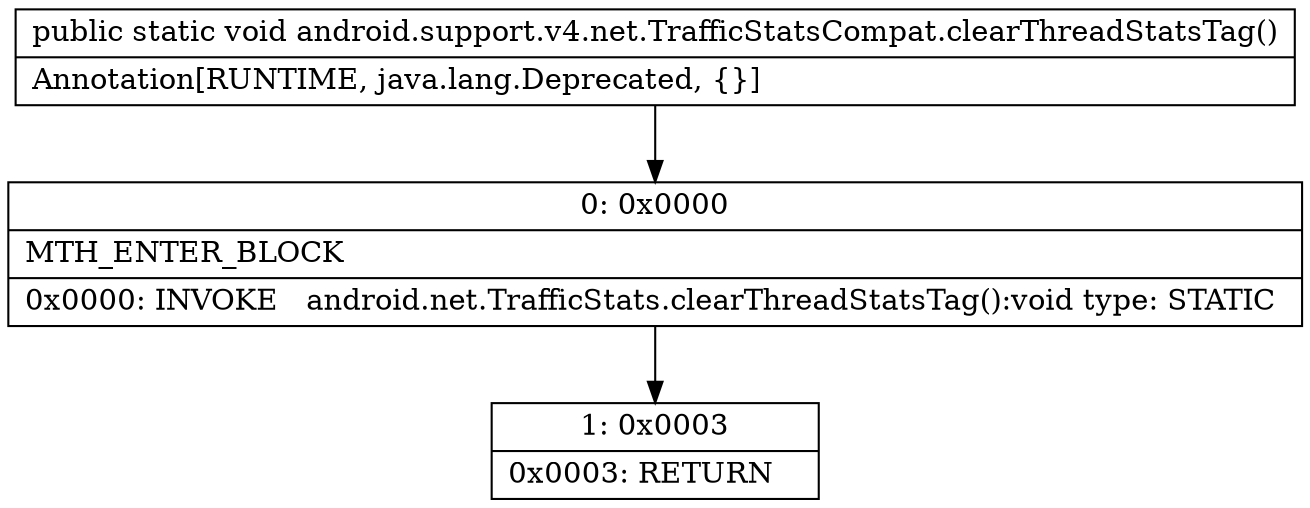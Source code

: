 digraph "CFG forandroid.support.v4.net.TrafficStatsCompat.clearThreadStatsTag()V" {
Node_0 [shape=record,label="{0\:\ 0x0000|MTH_ENTER_BLOCK\l|0x0000: INVOKE   android.net.TrafficStats.clearThreadStatsTag():void type: STATIC \l}"];
Node_1 [shape=record,label="{1\:\ 0x0003|0x0003: RETURN   \l}"];
MethodNode[shape=record,label="{public static void android.support.v4.net.TrafficStatsCompat.clearThreadStatsTag()  | Annotation[RUNTIME, java.lang.Deprecated, \{\}]\l}"];
MethodNode -> Node_0;
Node_0 -> Node_1;
}

